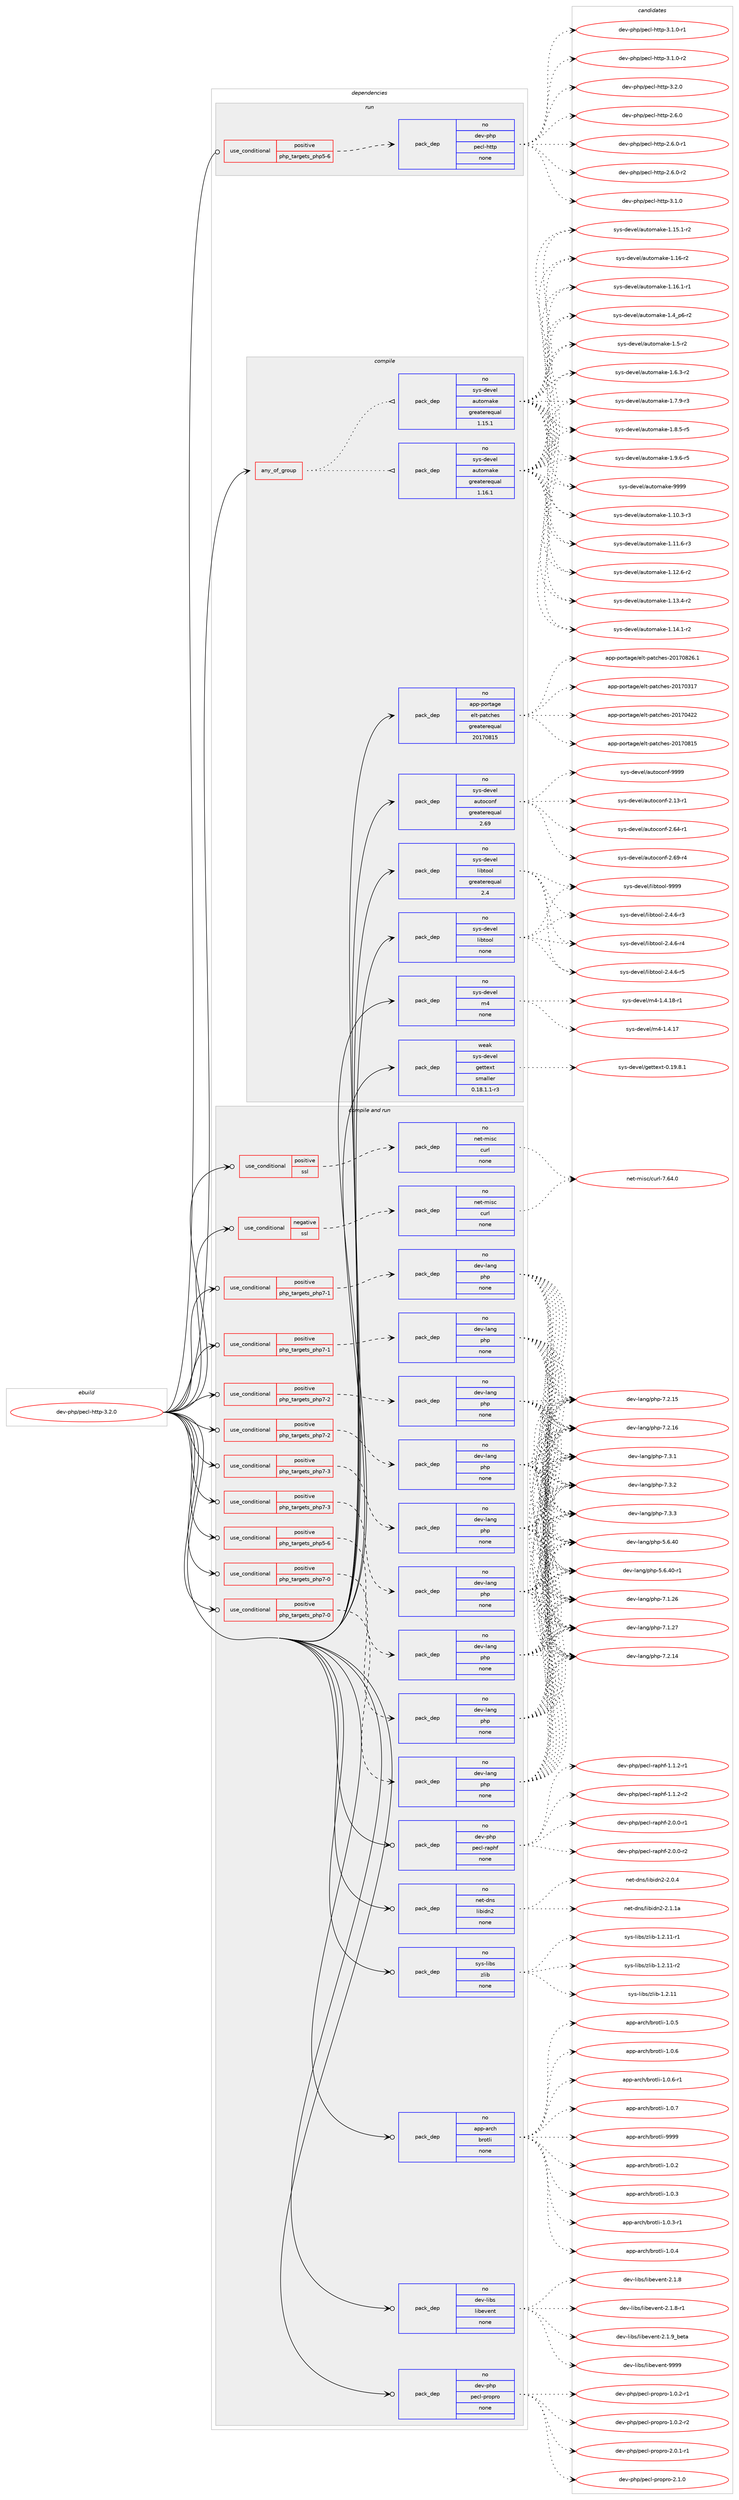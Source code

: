 digraph prolog {

# *************
# Graph options
# *************

newrank=true;
concentrate=true;
compound=true;
graph [rankdir=LR,fontname=Helvetica,fontsize=10,ranksep=1.5];#, ranksep=2.5, nodesep=0.2];
edge  [arrowhead=vee];
node  [fontname=Helvetica,fontsize=10];

# **********
# The ebuild
# **********

subgraph cluster_leftcol {
color=gray;
rank=same;
label=<<i>ebuild</i>>;
id [label="dev-php/pecl-http-3.2.0", color=red, width=4, href="../dev-php/pecl-http-3.2.0.svg"];
}

# ****************
# The dependencies
# ****************

subgraph cluster_midcol {
color=gray;
label=<<i>dependencies</i>>;
subgraph cluster_compile {
fillcolor="#eeeeee";
style=filled;
label=<<i>compile</i>>;
subgraph any22559 {
dependency1393980 [label=<<TABLE BORDER="0" CELLBORDER="1" CELLSPACING="0" CELLPADDING="4"><TR><TD CELLPADDING="10">any_of_group</TD></TR></TABLE>>, shape=none, color=red];subgraph pack1001295 {
dependency1393981 [label=<<TABLE BORDER="0" CELLBORDER="1" CELLSPACING="0" CELLPADDING="4" WIDTH="220"><TR><TD ROWSPAN="6" CELLPADDING="30">pack_dep</TD></TR><TR><TD WIDTH="110">no</TD></TR><TR><TD>sys-devel</TD></TR><TR><TD>automake</TD></TR><TR><TD>greaterequal</TD></TR><TR><TD>1.16.1</TD></TR></TABLE>>, shape=none, color=blue];
}
dependency1393980:e -> dependency1393981:w [weight=20,style="dotted",arrowhead="oinv"];
subgraph pack1001296 {
dependency1393982 [label=<<TABLE BORDER="0" CELLBORDER="1" CELLSPACING="0" CELLPADDING="4" WIDTH="220"><TR><TD ROWSPAN="6" CELLPADDING="30">pack_dep</TD></TR><TR><TD WIDTH="110">no</TD></TR><TR><TD>sys-devel</TD></TR><TR><TD>automake</TD></TR><TR><TD>greaterequal</TD></TR><TR><TD>1.15.1</TD></TR></TABLE>>, shape=none, color=blue];
}
dependency1393980:e -> dependency1393982:w [weight=20,style="dotted",arrowhead="oinv"];
}
id:e -> dependency1393980:w [weight=20,style="solid",arrowhead="vee"];
subgraph pack1001297 {
dependency1393983 [label=<<TABLE BORDER="0" CELLBORDER="1" CELLSPACING="0" CELLPADDING="4" WIDTH="220"><TR><TD ROWSPAN="6" CELLPADDING="30">pack_dep</TD></TR><TR><TD WIDTH="110">no</TD></TR><TR><TD>app-portage</TD></TR><TR><TD>elt-patches</TD></TR><TR><TD>greaterequal</TD></TR><TR><TD>20170815</TD></TR></TABLE>>, shape=none, color=blue];
}
id:e -> dependency1393983:w [weight=20,style="solid",arrowhead="vee"];
subgraph pack1001298 {
dependency1393984 [label=<<TABLE BORDER="0" CELLBORDER="1" CELLSPACING="0" CELLPADDING="4" WIDTH="220"><TR><TD ROWSPAN="6" CELLPADDING="30">pack_dep</TD></TR><TR><TD WIDTH="110">no</TD></TR><TR><TD>sys-devel</TD></TR><TR><TD>autoconf</TD></TR><TR><TD>greaterequal</TD></TR><TR><TD>2.69</TD></TR></TABLE>>, shape=none, color=blue];
}
id:e -> dependency1393984:w [weight=20,style="solid",arrowhead="vee"];
subgraph pack1001299 {
dependency1393985 [label=<<TABLE BORDER="0" CELLBORDER="1" CELLSPACING="0" CELLPADDING="4" WIDTH="220"><TR><TD ROWSPAN="6" CELLPADDING="30">pack_dep</TD></TR><TR><TD WIDTH="110">no</TD></TR><TR><TD>sys-devel</TD></TR><TR><TD>libtool</TD></TR><TR><TD>greaterequal</TD></TR><TR><TD>2.4</TD></TR></TABLE>>, shape=none, color=blue];
}
id:e -> dependency1393985:w [weight=20,style="solid",arrowhead="vee"];
subgraph pack1001300 {
dependency1393986 [label=<<TABLE BORDER="0" CELLBORDER="1" CELLSPACING="0" CELLPADDING="4" WIDTH="220"><TR><TD ROWSPAN="6" CELLPADDING="30">pack_dep</TD></TR><TR><TD WIDTH="110">no</TD></TR><TR><TD>sys-devel</TD></TR><TR><TD>libtool</TD></TR><TR><TD>none</TD></TR><TR><TD></TD></TR></TABLE>>, shape=none, color=blue];
}
id:e -> dependency1393986:w [weight=20,style="solid",arrowhead="vee"];
subgraph pack1001301 {
dependency1393987 [label=<<TABLE BORDER="0" CELLBORDER="1" CELLSPACING="0" CELLPADDING="4" WIDTH="220"><TR><TD ROWSPAN="6" CELLPADDING="30">pack_dep</TD></TR><TR><TD WIDTH="110">no</TD></TR><TR><TD>sys-devel</TD></TR><TR><TD>m4</TD></TR><TR><TD>none</TD></TR><TR><TD></TD></TR></TABLE>>, shape=none, color=blue];
}
id:e -> dependency1393987:w [weight=20,style="solid",arrowhead="vee"];
subgraph pack1001302 {
dependency1393988 [label=<<TABLE BORDER="0" CELLBORDER="1" CELLSPACING="0" CELLPADDING="4" WIDTH="220"><TR><TD ROWSPAN="6" CELLPADDING="30">pack_dep</TD></TR><TR><TD WIDTH="110">weak</TD></TR><TR><TD>sys-devel</TD></TR><TR><TD>gettext</TD></TR><TR><TD>smaller</TD></TR><TR><TD>0.18.1.1-r3</TD></TR></TABLE>>, shape=none, color=blue];
}
id:e -> dependency1393988:w [weight=20,style="solid",arrowhead="vee"];
}
subgraph cluster_compileandrun {
fillcolor="#eeeeee";
style=filled;
label=<<i>compile and run</i>>;
subgraph cond369561 {
dependency1393989 [label=<<TABLE BORDER="0" CELLBORDER="1" CELLSPACING="0" CELLPADDING="4"><TR><TD ROWSPAN="3" CELLPADDING="10">use_conditional</TD></TR><TR><TD>negative</TD></TR><TR><TD>ssl</TD></TR></TABLE>>, shape=none, color=red];
subgraph pack1001303 {
dependency1393990 [label=<<TABLE BORDER="0" CELLBORDER="1" CELLSPACING="0" CELLPADDING="4" WIDTH="220"><TR><TD ROWSPAN="6" CELLPADDING="30">pack_dep</TD></TR><TR><TD WIDTH="110">no</TD></TR><TR><TD>net-misc</TD></TR><TR><TD>curl</TD></TR><TR><TD>none</TD></TR><TR><TD></TD></TR></TABLE>>, shape=none, color=blue];
}
dependency1393989:e -> dependency1393990:w [weight=20,style="dashed",arrowhead="vee"];
}
id:e -> dependency1393989:w [weight=20,style="solid",arrowhead="odotvee"];
subgraph cond369562 {
dependency1393991 [label=<<TABLE BORDER="0" CELLBORDER="1" CELLSPACING="0" CELLPADDING="4"><TR><TD ROWSPAN="3" CELLPADDING="10">use_conditional</TD></TR><TR><TD>positive</TD></TR><TR><TD>php_targets_php5-6</TD></TR></TABLE>>, shape=none, color=red];
subgraph pack1001304 {
dependency1393992 [label=<<TABLE BORDER="0" CELLBORDER="1" CELLSPACING="0" CELLPADDING="4" WIDTH="220"><TR><TD ROWSPAN="6" CELLPADDING="30">pack_dep</TD></TR><TR><TD WIDTH="110">no</TD></TR><TR><TD>dev-lang</TD></TR><TR><TD>php</TD></TR><TR><TD>none</TD></TR><TR><TD></TD></TR></TABLE>>, shape=none, color=blue];
}
dependency1393991:e -> dependency1393992:w [weight=20,style="dashed",arrowhead="vee"];
}
id:e -> dependency1393991:w [weight=20,style="solid",arrowhead="odotvee"];
subgraph cond369563 {
dependency1393993 [label=<<TABLE BORDER="0" CELLBORDER="1" CELLSPACING="0" CELLPADDING="4"><TR><TD ROWSPAN="3" CELLPADDING="10">use_conditional</TD></TR><TR><TD>positive</TD></TR><TR><TD>php_targets_php7-0</TD></TR></TABLE>>, shape=none, color=red];
subgraph pack1001305 {
dependency1393994 [label=<<TABLE BORDER="0" CELLBORDER="1" CELLSPACING="0" CELLPADDING="4" WIDTH="220"><TR><TD ROWSPAN="6" CELLPADDING="30">pack_dep</TD></TR><TR><TD WIDTH="110">no</TD></TR><TR><TD>dev-lang</TD></TR><TR><TD>php</TD></TR><TR><TD>none</TD></TR><TR><TD></TD></TR></TABLE>>, shape=none, color=blue];
}
dependency1393993:e -> dependency1393994:w [weight=20,style="dashed",arrowhead="vee"];
}
id:e -> dependency1393993:w [weight=20,style="solid",arrowhead="odotvee"];
subgraph cond369564 {
dependency1393995 [label=<<TABLE BORDER="0" CELLBORDER="1" CELLSPACING="0" CELLPADDING="4"><TR><TD ROWSPAN="3" CELLPADDING="10">use_conditional</TD></TR><TR><TD>positive</TD></TR><TR><TD>php_targets_php7-0</TD></TR></TABLE>>, shape=none, color=red];
subgraph pack1001306 {
dependency1393996 [label=<<TABLE BORDER="0" CELLBORDER="1" CELLSPACING="0" CELLPADDING="4" WIDTH="220"><TR><TD ROWSPAN="6" CELLPADDING="30">pack_dep</TD></TR><TR><TD WIDTH="110">no</TD></TR><TR><TD>dev-lang</TD></TR><TR><TD>php</TD></TR><TR><TD>none</TD></TR><TR><TD></TD></TR></TABLE>>, shape=none, color=blue];
}
dependency1393995:e -> dependency1393996:w [weight=20,style="dashed",arrowhead="vee"];
}
id:e -> dependency1393995:w [weight=20,style="solid",arrowhead="odotvee"];
subgraph cond369565 {
dependency1393997 [label=<<TABLE BORDER="0" CELLBORDER="1" CELLSPACING="0" CELLPADDING="4"><TR><TD ROWSPAN="3" CELLPADDING="10">use_conditional</TD></TR><TR><TD>positive</TD></TR><TR><TD>php_targets_php7-1</TD></TR></TABLE>>, shape=none, color=red];
subgraph pack1001307 {
dependency1393998 [label=<<TABLE BORDER="0" CELLBORDER="1" CELLSPACING="0" CELLPADDING="4" WIDTH="220"><TR><TD ROWSPAN="6" CELLPADDING="30">pack_dep</TD></TR><TR><TD WIDTH="110">no</TD></TR><TR><TD>dev-lang</TD></TR><TR><TD>php</TD></TR><TR><TD>none</TD></TR><TR><TD></TD></TR></TABLE>>, shape=none, color=blue];
}
dependency1393997:e -> dependency1393998:w [weight=20,style="dashed",arrowhead="vee"];
}
id:e -> dependency1393997:w [weight=20,style="solid",arrowhead="odotvee"];
subgraph cond369566 {
dependency1393999 [label=<<TABLE BORDER="0" CELLBORDER="1" CELLSPACING="0" CELLPADDING="4"><TR><TD ROWSPAN="3" CELLPADDING="10">use_conditional</TD></TR><TR><TD>positive</TD></TR><TR><TD>php_targets_php7-1</TD></TR></TABLE>>, shape=none, color=red];
subgraph pack1001308 {
dependency1394000 [label=<<TABLE BORDER="0" CELLBORDER="1" CELLSPACING="0" CELLPADDING="4" WIDTH="220"><TR><TD ROWSPAN="6" CELLPADDING="30">pack_dep</TD></TR><TR><TD WIDTH="110">no</TD></TR><TR><TD>dev-lang</TD></TR><TR><TD>php</TD></TR><TR><TD>none</TD></TR><TR><TD></TD></TR></TABLE>>, shape=none, color=blue];
}
dependency1393999:e -> dependency1394000:w [weight=20,style="dashed",arrowhead="vee"];
}
id:e -> dependency1393999:w [weight=20,style="solid",arrowhead="odotvee"];
subgraph cond369567 {
dependency1394001 [label=<<TABLE BORDER="0" CELLBORDER="1" CELLSPACING="0" CELLPADDING="4"><TR><TD ROWSPAN="3" CELLPADDING="10">use_conditional</TD></TR><TR><TD>positive</TD></TR><TR><TD>php_targets_php7-2</TD></TR></TABLE>>, shape=none, color=red];
subgraph pack1001309 {
dependency1394002 [label=<<TABLE BORDER="0" CELLBORDER="1" CELLSPACING="0" CELLPADDING="4" WIDTH="220"><TR><TD ROWSPAN="6" CELLPADDING="30">pack_dep</TD></TR><TR><TD WIDTH="110">no</TD></TR><TR><TD>dev-lang</TD></TR><TR><TD>php</TD></TR><TR><TD>none</TD></TR><TR><TD></TD></TR></TABLE>>, shape=none, color=blue];
}
dependency1394001:e -> dependency1394002:w [weight=20,style="dashed",arrowhead="vee"];
}
id:e -> dependency1394001:w [weight=20,style="solid",arrowhead="odotvee"];
subgraph cond369568 {
dependency1394003 [label=<<TABLE BORDER="0" CELLBORDER="1" CELLSPACING="0" CELLPADDING="4"><TR><TD ROWSPAN="3" CELLPADDING="10">use_conditional</TD></TR><TR><TD>positive</TD></TR><TR><TD>php_targets_php7-2</TD></TR></TABLE>>, shape=none, color=red];
subgraph pack1001310 {
dependency1394004 [label=<<TABLE BORDER="0" CELLBORDER="1" CELLSPACING="0" CELLPADDING="4" WIDTH="220"><TR><TD ROWSPAN="6" CELLPADDING="30">pack_dep</TD></TR><TR><TD WIDTH="110">no</TD></TR><TR><TD>dev-lang</TD></TR><TR><TD>php</TD></TR><TR><TD>none</TD></TR><TR><TD></TD></TR></TABLE>>, shape=none, color=blue];
}
dependency1394003:e -> dependency1394004:w [weight=20,style="dashed",arrowhead="vee"];
}
id:e -> dependency1394003:w [weight=20,style="solid",arrowhead="odotvee"];
subgraph cond369569 {
dependency1394005 [label=<<TABLE BORDER="0" CELLBORDER="1" CELLSPACING="0" CELLPADDING="4"><TR><TD ROWSPAN="3" CELLPADDING="10">use_conditional</TD></TR><TR><TD>positive</TD></TR><TR><TD>php_targets_php7-3</TD></TR></TABLE>>, shape=none, color=red];
subgraph pack1001311 {
dependency1394006 [label=<<TABLE BORDER="0" CELLBORDER="1" CELLSPACING="0" CELLPADDING="4" WIDTH="220"><TR><TD ROWSPAN="6" CELLPADDING="30">pack_dep</TD></TR><TR><TD WIDTH="110">no</TD></TR><TR><TD>dev-lang</TD></TR><TR><TD>php</TD></TR><TR><TD>none</TD></TR><TR><TD></TD></TR></TABLE>>, shape=none, color=blue];
}
dependency1394005:e -> dependency1394006:w [weight=20,style="dashed",arrowhead="vee"];
}
id:e -> dependency1394005:w [weight=20,style="solid",arrowhead="odotvee"];
subgraph cond369570 {
dependency1394007 [label=<<TABLE BORDER="0" CELLBORDER="1" CELLSPACING="0" CELLPADDING="4"><TR><TD ROWSPAN="3" CELLPADDING="10">use_conditional</TD></TR><TR><TD>positive</TD></TR><TR><TD>php_targets_php7-3</TD></TR></TABLE>>, shape=none, color=red];
subgraph pack1001312 {
dependency1394008 [label=<<TABLE BORDER="0" CELLBORDER="1" CELLSPACING="0" CELLPADDING="4" WIDTH="220"><TR><TD ROWSPAN="6" CELLPADDING="30">pack_dep</TD></TR><TR><TD WIDTH="110">no</TD></TR><TR><TD>dev-lang</TD></TR><TR><TD>php</TD></TR><TR><TD>none</TD></TR><TR><TD></TD></TR></TABLE>>, shape=none, color=blue];
}
dependency1394007:e -> dependency1394008:w [weight=20,style="dashed",arrowhead="vee"];
}
id:e -> dependency1394007:w [weight=20,style="solid",arrowhead="odotvee"];
subgraph cond369571 {
dependency1394009 [label=<<TABLE BORDER="0" CELLBORDER="1" CELLSPACING="0" CELLPADDING="4"><TR><TD ROWSPAN="3" CELLPADDING="10">use_conditional</TD></TR><TR><TD>positive</TD></TR><TR><TD>ssl</TD></TR></TABLE>>, shape=none, color=red];
subgraph pack1001313 {
dependency1394010 [label=<<TABLE BORDER="0" CELLBORDER="1" CELLSPACING="0" CELLPADDING="4" WIDTH="220"><TR><TD ROWSPAN="6" CELLPADDING="30">pack_dep</TD></TR><TR><TD WIDTH="110">no</TD></TR><TR><TD>net-misc</TD></TR><TR><TD>curl</TD></TR><TR><TD>none</TD></TR><TR><TD></TD></TR></TABLE>>, shape=none, color=blue];
}
dependency1394009:e -> dependency1394010:w [weight=20,style="dashed",arrowhead="vee"];
}
id:e -> dependency1394009:w [weight=20,style="solid",arrowhead="odotvee"];
subgraph pack1001314 {
dependency1394011 [label=<<TABLE BORDER="0" CELLBORDER="1" CELLSPACING="0" CELLPADDING="4" WIDTH="220"><TR><TD ROWSPAN="6" CELLPADDING="30">pack_dep</TD></TR><TR><TD WIDTH="110">no</TD></TR><TR><TD>app-arch</TD></TR><TR><TD>brotli</TD></TR><TR><TD>none</TD></TR><TR><TD></TD></TR></TABLE>>, shape=none, color=blue];
}
id:e -> dependency1394011:w [weight=20,style="solid",arrowhead="odotvee"];
subgraph pack1001315 {
dependency1394012 [label=<<TABLE BORDER="0" CELLBORDER="1" CELLSPACING="0" CELLPADDING="4" WIDTH="220"><TR><TD ROWSPAN="6" CELLPADDING="30">pack_dep</TD></TR><TR><TD WIDTH="110">no</TD></TR><TR><TD>dev-libs</TD></TR><TR><TD>libevent</TD></TR><TR><TD>none</TD></TR><TR><TD></TD></TR></TABLE>>, shape=none, color=blue];
}
id:e -> dependency1394012:w [weight=20,style="solid",arrowhead="odotvee"];
subgraph pack1001316 {
dependency1394013 [label=<<TABLE BORDER="0" CELLBORDER="1" CELLSPACING="0" CELLPADDING="4" WIDTH="220"><TR><TD ROWSPAN="6" CELLPADDING="30">pack_dep</TD></TR><TR><TD WIDTH="110">no</TD></TR><TR><TD>dev-php</TD></TR><TR><TD>pecl-propro</TD></TR><TR><TD>none</TD></TR><TR><TD></TD></TR></TABLE>>, shape=none, color=blue];
}
id:e -> dependency1394013:w [weight=20,style="solid",arrowhead="odotvee"];
subgraph pack1001317 {
dependency1394014 [label=<<TABLE BORDER="0" CELLBORDER="1" CELLSPACING="0" CELLPADDING="4" WIDTH="220"><TR><TD ROWSPAN="6" CELLPADDING="30">pack_dep</TD></TR><TR><TD WIDTH="110">no</TD></TR><TR><TD>dev-php</TD></TR><TR><TD>pecl-raphf</TD></TR><TR><TD>none</TD></TR><TR><TD></TD></TR></TABLE>>, shape=none, color=blue];
}
id:e -> dependency1394014:w [weight=20,style="solid",arrowhead="odotvee"];
subgraph pack1001318 {
dependency1394015 [label=<<TABLE BORDER="0" CELLBORDER="1" CELLSPACING="0" CELLPADDING="4" WIDTH="220"><TR><TD ROWSPAN="6" CELLPADDING="30">pack_dep</TD></TR><TR><TD WIDTH="110">no</TD></TR><TR><TD>net-dns</TD></TR><TR><TD>libidn2</TD></TR><TR><TD>none</TD></TR><TR><TD></TD></TR></TABLE>>, shape=none, color=blue];
}
id:e -> dependency1394015:w [weight=20,style="solid",arrowhead="odotvee"];
subgraph pack1001319 {
dependency1394016 [label=<<TABLE BORDER="0" CELLBORDER="1" CELLSPACING="0" CELLPADDING="4" WIDTH="220"><TR><TD ROWSPAN="6" CELLPADDING="30">pack_dep</TD></TR><TR><TD WIDTH="110">no</TD></TR><TR><TD>sys-libs</TD></TR><TR><TD>zlib</TD></TR><TR><TD>none</TD></TR><TR><TD></TD></TR></TABLE>>, shape=none, color=blue];
}
id:e -> dependency1394016:w [weight=20,style="solid",arrowhead="odotvee"];
}
subgraph cluster_run {
fillcolor="#eeeeee";
style=filled;
label=<<i>run</i>>;
subgraph cond369572 {
dependency1394017 [label=<<TABLE BORDER="0" CELLBORDER="1" CELLSPACING="0" CELLPADDING="4"><TR><TD ROWSPAN="3" CELLPADDING="10">use_conditional</TD></TR><TR><TD>positive</TD></TR><TR><TD>php_targets_php5-6</TD></TR></TABLE>>, shape=none, color=red];
subgraph pack1001320 {
dependency1394018 [label=<<TABLE BORDER="0" CELLBORDER="1" CELLSPACING="0" CELLPADDING="4" WIDTH="220"><TR><TD ROWSPAN="6" CELLPADDING="30">pack_dep</TD></TR><TR><TD WIDTH="110">no</TD></TR><TR><TD>dev-php</TD></TR><TR><TD>pecl-http</TD></TR><TR><TD>none</TD></TR><TR><TD></TD></TR></TABLE>>, shape=none, color=blue];
}
dependency1394017:e -> dependency1394018:w [weight=20,style="dashed",arrowhead="vee"];
}
id:e -> dependency1394017:w [weight=20,style="solid",arrowhead="odot"];
}
}

# **************
# The candidates
# **************

subgraph cluster_choices {
rank=same;
color=gray;
label=<<i>candidates</i>>;

subgraph choice1001295 {
color=black;
nodesep=1;
choice11512111545100101118101108479711711611110997107101454946494846514511451 [label="sys-devel/automake-1.10.3-r3", color=red, width=4,href="../sys-devel/automake-1.10.3-r3.svg"];
choice11512111545100101118101108479711711611110997107101454946494946544511451 [label="sys-devel/automake-1.11.6-r3", color=red, width=4,href="../sys-devel/automake-1.11.6-r3.svg"];
choice11512111545100101118101108479711711611110997107101454946495046544511450 [label="sys-devel/automake-1.12.6-r2", color=red, width=4,href="../sys-devel/automake-1.12.6-r2.svg"];
choice11512111545100101118101108479711711611110997107101454946495146524511450 [label="sys-devel/automake-1.13.4-r2", color=red, width=4,href="../sys-devel/automake-1.13.4-r2.svg"];
choice11512111545100101118101108479711711611110997107101454946495246494511450 [label="sys-devel/automake-1.14.1-r2", color=red, width=4,href="../sys-devel/automake-1.14.1-r2.svg"];
choice11512111545100101118101108479711711611110997107101454946495346494511450 [label="sys-devel/automake-1.15.1-r2", color=red, width=4,href="../sys-devel/automake-1.15.1-r2.svg"];
choice1151211154510010111810110847971171161111099710710145494649544511450 [label="sys-devel/automake-1.16-r2", color=red, width=4,href="../sys-devel/automake-1.16-r2.svg"];
choice11512111545100101118101108479711711611110997107101454946495446494511449 [label="sys-devel/automake-1.16.1-r1", color=red, width=4,href="../sys-devel/automake-1.16.1-r1.svg"];
choice115121115451001011181011084797117116111109971071014549465295112544511450 [label="sys-devel/automake-1.4_p6-r2", color=red, width=4,href="../sys-devel/automake-1.4_p6-r2.svg"];
choice11512111545100101118101108479711711611110997107101454946534511450 [label="sys-devel/automake-1.5-r2", color=red, width=4,href="../sys-devel/automake-1.5-r2.svg"];
choice115121115451001011181011084797117116111109971071014549465446514511450 [label="sys-devel/automake-1.6.3-r2", color=red, width=4,href="../sys-devel/automake-1.6.3-r2.svg"];
choice115121115451001011181011084797117116111109971071014549465546574511451 [label="sys-devel/automake-1.7.9-r3", color=red, width=4,href="../sys-devel/automake-1.7.9-r3.svg"];
choice115121115451001011181011084797117116111109971071014549465646534511453 [label="sys-devel/automake-1.8.5-r5", color=red, width=4,href="../sys-devel/automake-1.8.5-r5.svg"];
choice115121115451001011181011084797117116111109971071014549465746544511453 [label="sys-devel/automake-1.9.6-r5", color=red, width=4,href="../sys-devel/automake-1.9.6-r5.svg"];
choice115121115451001011181011084797117116111109971071014557575757 [label="sys-devel/automake-9999", color=red, width=4,href="../sys-devel/automake-9999.svg"];
dependency1393981:e -> choice11512111545100101118101108479711711611110997107101454946494846514511451:w [style=dotted,weight="100"];
dependency1393981:e -> choice11512111545100101118101108479711711611110997107101454946494946544511451:w [style=dotted,weight="100"];
dependency1393981:e -> choice11512111545100101118101108479711711611110997107101454946495046544511450:w [style=dotted,weight="100"];
dependency1393981:e -> choice11512111545100101118101108479711711611110997107101454946495146524511450:w [style=dotted,weight="100"];
dependency1393981:e -> choice11512111545100101118101108479711711611110997107101454946495246494511450:w [style=dotted,weight="100"];
dependency1393981:e -> choice11512111545100101118101108479711711611110997107101454946495346494511450:w [style=dotted,weight="100"];
dependency1393981:e -> choice1151211154510010111810110847971171161111099710710145494649544511450:w [style=dotted,weight="100"];
dependency1393981:e -> choice11512111545100101118101108479711711611110997107101454946495446494511449:w [style=dotted,weight="100"];
dependency1393981:e -> choice115121115451001011181011084797117116111109971071014549465295112544511450:w [style=dotted,weight="100"];
dependency1393981:e -> choice11512111545100101118101108479711711611110997107101454946534511450:w [style=dotted,weight="100"];
dependency1393981:e -> choice115121115451001011181011084797117116111109971071014549465446514511450:w [style=dotted,weight="100"];
dependency1393981:e -> choice115121115451001011181011084797117116111109971071014549465546574511451:w [style=dotted,weight="100"];
dependency1393981:e -> choice115121115451001011181011084797117116111109971071014549465646534511453:w [style=dotted,weight="100"];
dependency1393981:e -> choice115121115451001011181011084797117116111109971071014549465746544511453:w [style=dotted,weight="100"];
dependency1393981:e -> choice115121115451001011181011084797117116111109971071014557575757:w [style=dotted,weight="100"];
}
subgraph choice1001296 {
color=black;
nodesep=1;
choice11512111545100101118101108479711711611110997107101454946494846514511451 [label="sys-devel/automake-1.10.3-r3", color=red, width=4,href="../sys-devel/automake-1.10.3-r3.svg"];
choice11512111545100101118101108479711711611110997107101454946494946544511451 [label="sys-devel/automake-1.11.6-r3", color=red, width=4,href="../sys-devel/automake-1.11.6-r3.svg"];
choice11512111545100101118101108479711711611110997107101454946495046544511450 [label="sys-devel/automake-1.12.6-r2", color=red, width=4,href="../sys-devel/automake-1.12.6-r2.svg"];
choice11512111545100101118101108479711711611110997107101454946495146524511450 [label="sys-devel/automake-1.13.4-r2", color=red, width=4,href="../sys-devel/automake-1.13.4-r2.svg"];
choice11512111545100101118101108479711711611110997107101454946495246494511450 [label="sys-devel/automake-1.14.1-r2", color=red, width=4,href="../sys-devel/automake-1.14.1-r2.svg"];
choice11512111545100101118101108479711711611110997107101454946495346494511450 [label="sys-devel/automake-1.15.1-r2", color=red, width=4,href="../sys-devel/automake-1.15.1-r2.svg"];
choice1151211154510010111810110847971171161111099710710145494649544511450 [label="sys-devel/automake-1.16-r2", color=red, width=4,href="../sys-devel/automake-1.16-r2.svg"];
choice11512111545100101118101108479711711611110997107101454946495446494511449 [label="sys-devel/automake-1.16.1-r1", color=red, width=4,href="../sys-devel/automake-1.16.1-r1.svg"];
choice115121115451001011181011084797117116111109971071014549465295112544511450 [label="sys-devel/automake-1.4_p6-r2", color=red, width=4,href="../sys-devel/automake-1.4_p6-r2.svg"];
choice11512111545100101118101108479711711611110997107101454946534511450 [label="sys-devel/automake-1.5-r2", color=red, width=4,href="../sys-devel/automake-1.5-r2.svg"];
choice115121115451001011181011084797117116111109971071014549465446514511450 [label="sys-devel/automake-1.6.3-r2", color=red, width=4,href="../sys-devel/automake-1.6.3-r2.svg"];
choice115121115451001011181011084797117116111109971071014549465546574511451 [label="sys-devel/automake-1.7.9-r3", color=red, width=4,href="../sys-devel/automake-1.7.9-r3.svg"];
choice115121115451001011181011084797117116111109971071014549465646534511453 [label="sys-devel/automake-1.8.5-r5", color=red, width=4,href="../sys-devel/automake-1.8.5-r5.svg"];
choice115121115451001011181011084797117116111109971071014549465746544511453 [label="sys-devel/automake-1.9.6-r5", color=red, width=4,href="../sys-devel/automake-1.9.6-r5.svg"];
choice115121115451001011181011084797117116111109971071014557575757 [label="sys-devel/automake-9999", color=red, width=4,href="../sys-devel/automake-9999.svg"];
dependency1393982:e -> choice11512111545100101118101108479711711611110997107101454946494846514511451:w [style=dotted,weight="100"];
dependency1393982:e -> choice11512111545100101118101108479711711611110997107101454946494946544511451:w [style=dotted,weight="100"];
dependency1393982:e -> choice11512111545100101118101108479711711611110997107101454946495046544511450:w [style=dotted,weight="100"];
dependency1393982:e -> choice11512111545100101118101108479711711611110997107101454946495146524511450:w [style=dotted,weight="100"];
dependency1393982:e -> choice11512111545100101118101108479711711611110997107101454946495246494511450:w [style=dotted,weight="100"];
dependency1393982:e -> choice11512111545100101118101108479711711611110997107101454946495346494511450:w [style=dotted,weight="100"];
dependency1393982:e -> choice1151211154510010111810110847971171161111099710710145494649544511450:w [style=dotted,weight="100"];
dependency1393982:e -> choice11512111545100101118101108479711711611110997107101454946495446494511449:w [style=dotted,weight="100"];
dependency1393982:e -> choice115121115451001011181011084797117116111109971071014549465295112544511450:w [style=dotted,weight="100"];
dependency1393982:e -> choice11512111545100101118101108479711711611110997107101454946534511450:w [style=dotted,weight="100"];
dependency1393982:e -> choice115121115451001011181011084797117116111109971071014549465446514511450:w [style=dotted,weight="100"];
dependency1393982:e -> choice115121115451001011181011084797117116111109971071014549465546574511451:w [style=dotted,weight="100"];
dependency1393982:e -> choice115121115451001011181011084797117116111109971071014549465646534511453:w [style=dotted,weight="100"];
dependency1393982:e -> choice115121115451001011181011084797117116111109971071014549465746544511453:w [style=dotted,weight="100"];
dependency1393982:e -> choice115121115451001011181011084797117116111109971071014557575757:w [style=dotted,weight="100"];
}
subgraph choice1001297 {
color=black;
nodesep=1;
choice97112112451121111141169710310147101108116451129711699104101115455048495548514955 [label="app-portage/elt-patches-20170317", color=red, width=4,href="../app-portage/elt-patches-20170317.svg"];
choice97112112451121111141169710310147101108116451129711699104101115455048495548525050 [label="app-portage/elt-patches-20170422", color=red, width=4,href="../app-portage/elt-patches-20170422.svg"];
choice97112112451121111141169710310147101108116451129711699104101115455048495548564953 [label="app-portage/elt-patches-20170815", color=red, width=4,href="../app-portage/elt-patches-20170815.svg"];
choice971121124511211111411697103101471011081164511297116991041011154550484955485650544649 [label="app-portage/elt-patches-20170826.1", color=red, width=4,href="../app-portage/elt-patches-20170826.1.svg"];
dependency1393983:e -> choice97112112451121111141169710310147101108116451129711699104101115455048495548514955:w [style=dotted,weight="100"];
dependency1393983:e -> choice97112112451121111141169710310147101108116451129711699104101115455048495548525050:w [style=dotted,weight="100"];
dependency1393983:e -> choice97112112451121111141169710310147101108116451129711699104101115455048495548564953:w [style=dotted,weight="100"];
dependency1393983:e -> choice971121124511211111411697103101471011081164511297116991041011154550484955485650544649:w [style=dotted,weight="100"];
}
subgraph choice1001298 {
color=black;
nodesep=1;
choice1151211154510010111810110847971171161119911111010245504649514511449 [label="sys-devel/autoconf-2.13-r1", color=red, width=4,href="../sys-devel/autoconf-2.13-r1.svg"];
choice1151211154510010111810110847971171161119911111010245504654524511449 [label="sys-devel/autoconf-2.64-r1", color=red, width=4,href="../sys-devel/autoconf-2.64-r1.svg"];
choice1151211154510010111810110847971171161119911111010245504654574511452 [label="sys-devel/autoconf-2.69-r4", color=red, width=4,href="../sys-devel/autoconf-2.69-r4.svg"];
choice115121115451001011181011084797117116111991111101024557575757 [label="sys-devel/autoconf-9999", color=red, width=4,href="../sys-devel/autoconf-9999.svg"];
dependency1393984:e -> choice1151211154510010111810110847971171161119911111010245504649514511449:w [style=dotted,weight="100"];
dependency1393984:e -> choice1151211154510010111810110847971171161119911111010245504654524511449:w [style=dotted,weight="100"];
dependency1393984:e -> choice1151211154510010111810110847971171161119911111010245504654574511452:w [style=dotted,weight="100"];
dependency1393984:e -> choice115121115451001011181011084797117116111991111101024557575757:w [style=dotted,weight="100"];
}
subgraph choice1001299 {
color=black;
nodesep=1;
choice1151211154510010111810110847108105981161111111084550465246544511451 [label="sys-devel/libtool-2.4.6-r3", color=red, width=4,href="../sys-devel/libtool-2.4.6-r3.svg"];
choice1151211154510010111810110847108105981161111111084550465246544511452 [label="sys-devel/libtool-2.4.6-r4", color=red, width=4,href="../sys-devel/libtool-2.4.6-r4.svg"];
choice1151211154510010111810110847108105981161111111084550465246544511453 [label="sys-devel/libtool-2.4.6-r5", color=red, width=4,href="../sys-devel/libtool-2.4.6-r5.svg"];
choice1151211154510010111810110847108105981161111111084557575757 [label="sys-devel/libtool-9999", color=red, width=4,href="../sys-devel/libtool-9999.svg"];
dependency1393985:e -> choice1151211154510010111810110847108105981161111111084550465246544511451:w [style=dotted,weight="100"];
dependency1393985:e -> choice1151211154510010111810110847108105981161111111084550465246544511452:w [style=dotted,weight="100"];
dependency1393985:e -> choice1151211154510010111810110847108105981161111111084550465246544511453:w [style=dotted,weight="100"];
dependency1393985:e -> choice1151211154510010111810110847108105981161111111084557575757:w [style=dotted,weight="100"];
}
subgraph choice1001300 {
color=black;
nodesep=1;
choice1151211154510010111810110847108105981161111111084550465246544511451 [label="sys-devel/libtool-2.4.6-r3", color=red, width=4,href="../sys-devel/libtool-2.4.6-r3.svg"];
choice1151211154510010111810110847108105981161111111084550465246544511452 [label="sys-devel/libtool-2.4.6-r4", color=red, width=4,href="../sys-devel/libtool-2.4.6-r4.svg"];
choice1151211154510010111810110847108105981161111111084550465246544511453 [label="sys-devel/libtool-2.4.6-r5", color=red, width=4,href="../sys-devel/libtool-2.4.6-r5.svg"];
choice1151211154510010111810110847108105981161111111084557575757 [label="sys-devel/libtool-9999", color=red, width=4,href="../sys-devel/libtool-9999.svg"];
dependency1393986:e -> choice1151211154510010111810110847108105981161111111084550465246544511451:w [style=dotted,weight="100"];
dependency1393986:e -> choice1151211154510010111810110847108105981161111111084550465246544511452:w [style=dotted,weight="100"];
dependency1393986:e -> choice1151211154510010111810110847108105981161111111084550465246544511453:w [style=dotted,weight="100"];
dependency1393986:e -> choice1151211154510010111810110847108105981161111111084557575757:w [style=dotted,weight="100"];
}
subgraph choice1001301 {
color=black;
nodesep=1;
choice11512111545100101118101108471095245494652464955 [label="sys-devel/m4-1.4.17", color=red, width=4,href="../sys-devel/m4-1.4.17.svg"];
choice115121115451001011181011084710952454946524649564511449 [label="sys-devel/m4-1.4.18-r1", color=red, width=4,href="../sys-devel/m4-1.4.18-r1.svg"];
dependency1393987:e -> choice11512111545100101118101108471095245494652464955:w [style=dotted,weight="100"];
dependency1393987:e -> choice115121115451001011181011084710952454946524649564511449:w [style=dotted,weight="100"];
}
subgraph choice1001302 {
color=black;
nodesep=1;
choice1151211154510010111810110847103101116116101120116454846495746564649 [label="sys-devel/gettext-0.19.8.1", color=red, width=4,href="../sys-devel/gettext-0.19.8.1.svg"];
dependency1393988:e -> choice1151211154510010111810110847103101116116101120116454846495746564649:w [style=dotted,weight="100"];
}
subgraph choice1001303 {
color=black;
nodesep=1;
choice1101011164510910511599479911711410845554654524648 [label="net-misc/curl-7.64.0", color=red, width=4,href="../net-misc/curl-7.64.0.svg"];
dependency1393990:e -> choice1101011164510910511599479911711410845554654524648:w [style=dotted,weight="100"];
}
subgraph choice1001304 {
color=black;
nodesep=1;
choice10010111845108971101034711210411245534654465248 [label="dev-lang/php-5.6.40", color=red, width=4,href="../dev-lang/php-5.6.40.svg"];
choice100101118451089711010347112104112455346544652484511449 [label="dev-lang/php-5.6.40-r1", color=red, width=4,href="../dev-lang/php-5.6.40-r1.svg"];
choice10010111845108971101034711210411245554649465054 [label="dev-lang/php-7.1.26", color=red, width=4,href="../dev-lang/php-7.1.26.svg"];
choice10010111845108971101034711210411245554649465055 [label="dev-lang/php-7.1.27", color=red, width=4,href="../dev-lang/php-7.1.27.svg"];
choice10010111845108971101034711210411245554650464952 [label="dev-lang/php-7.2.14", color=red, width=4,href="../dev-lang/php-7.2.14.svg"];
choice10010111845108971101034711210411245554650464953 [label="dev-lang/php-7.2.15", color=red, width=4,href="../dev-lang/php-7.2.15.svg"];
choice10010111845108971101034711210411245554650464954 [label="dev-lang/php-7.2.16", color=red, width=4,href="../dev-lang/php-7.2.16.svg"];
choice100101118451089711010347112104112455546514649 [label="dev-lang/php-7.3.1", color=red, width=4,href="../dev-lang/php-7.3.1.svg"];
choice100101118451089711010347112104112455546514650 [label="dev-lang/php-7.3.2", color=red, width=4,href="../dev-lang/php-7.3.2.svg"];
choice100101118451089711010347112104112455546514651 [label="dev-lang/php-7.3.3", color=red, width=4,href="../dev-lang/php-7.3.3.svg"];
dependency1393992:e -> choice10010111845108971101034711210411245534654465248:w [style=dotted,weight="100"];
dependency1393992:e -> choice100101118451089711010347112104112455346544652484511449:w [style=dotted,weight="100"];
dependency1393992:e -> choice10010111845108971101034711210411245554649465054:w [style=dotted,weight="100"];
dependency1393992:e -> choice10010111845108971101034711210411245554649465055:w [style=dotted,weight="100"];
dependency1393992:e -> choice10010111845108971101034711210411245554650464952:w [style=dotted,weight="100"];
dependency1393992:e -> choice10010111845108971101034711210411245554650464953:w [style=dotted,weight="100"];
dependency1393992:e -> choice10010111845108971101034711210411245554650464954:w [style=dotted,weight="100"];
dependency1393992:e -> choice100101118451089711010347112104112455546514649:w [style=dotted,weight="100"];
dependency1393992:e -> choice100101118451089711010347112104112455546514650:w [style=dotted,weight="100"];
dependency1393992:e -> choice100101118451089711010347112104112455546514651:w [style=dotted,weight="100"];
}
subgraph choice1001305 {
color=black;
nodesep=1;
choice10010111845108971101034711210411245534654465248 [label="dev-lang/php-5.6.40", color=red, width=4,href="../dev-lang/php-5.6.40.svg"];
choice100101118451089711010347112104112455346544652484511449 [label="dev-lang/php-5.6.40-r1", color=red, width=4,href="../dev-lang/php-5.6.40-r1.svg"];
choice10010111845108971101034711210411245554649465054 [label="dev-lang/php-7.1.26", color=red, width=4,href="../dev-lang/php-7.1.26.svg"];
choice10010111845108971101034711210411245554649465055 [label="dev-lang/php-7.1.27", color=red, width=4,href="../dev-lang/php-7.1.27.svg"];
choice10010111845108971101034711210411245554650464952 [label="dev-lang/php-7.2.14", color=red, width=4,href="../dev-lang/php-7.2.14.svg"];
choice10010111845108971101034711210411245554650464953 [label="dev-lang/php-7.2.15", color=red, width=4,href="../dev-lang/php-7.2.15.svg"];
choice10010111845108971101034711210411245554650464954 [label="dev-lang/php-7.2.16", color=red, width=4,href="../dev-lang/php-7.2.16.svg"];
choice100101118451089711010347112104112455546514649 [label="dev-lang/php-7.3.1", color=red, width=4,href="../dev-lang/php-7.3.1.svg"];
choice100101118451089711010347112104112455546514650 [label="dev-lang/php-7.3.2", color=red, width=4,href="../dev-lang/php-7.3.2.svg"];
choice100101118451089711010347112104112455546514651 [label="dev-lang/php-7.3.3", color=red, width=4,href="../dev-lang/php-7.3.3.svg"];
dependency1393994:e -> choice10010111845108971101034711210411245534654465248:w [style=dotted,weight="100"];
dependency1393994:e -> choice100101118451089711010347112104112455346544652484511449:w [style=dotted,weight="100"];
dependency1393994:e -> choice10010111845108971101034711210411245554649465054:w [style=dotted,weight="100"];
dependency1393994:e -> choice10010111845108971101034711210411245554649465055:w [style=dotted,weight="100"];
dependency1393994:e -> choice10010111845108971101034711210411245554650464952:w [style=dotted,weight="100"];
dependency1393994:e -> choice10010111845108971101034711210411245554650464953:w [style=dotted,weight="100"];
dependency1393994:e -> choice10010111845108971101034711210411245554650464954:w [style=dotted,weight="100"];
dependency1393994:e -> choice100101118451089711010347112104112455546514649:w [style=dotted,weight="100"];
dependency1393994:e -> choice100101118451089711010347112104112455546514650:w [style=dotted,weight="100"];
dependency1393994:e -> choice100101118451089711010347112104112455546514651:w [style=dotted,weight="100"];
}
subgraph choice1001306 {
color=black;
nodesep=1;
choice10010111845108971101034711210411245534654465248 [label="dev-lang/php-5.6.40", color=red, width=4,href="../dev-lang/php-5.6.40.svg"];
choice100101118451089711010347112104112455346544652484511449 [label="dev-lang/php-5.6.40-r1", color=red, width=4,href="../dev-lang/php-5.6.40-r1.svg"];
choice10010111845108971101034711210411245554649465054 [label="dev-lang/php-7.1.26", color=red, width=4,href="../dev-lang/php-7.1.26.svg"];
choice10010111845108971101034711210411245554649465055 [label="dev-lang/php-7.1.27", color=red, width=4,href="../dev-lang/php-7.1.27.svg"];
choice10010111845108971101034711210411245554650464952 [label="dev-lang/php-7.2.14", color=red, width=4,href="../dev-lang/php-7.2.14.svg"];
choice10010111845108971101034711210411245554650464953 [label="dev-lang/php-7.2.15", color=red, width=4,href="../dev-lang/php-7.2.15.svg"];
choice10010111845108971101034711210411245554650464954 [label="dev-lang/php-7.2.16", color=red, width=4,href="../dev-lang/php-7.2.16.svg"];
choice100101118451089711010347112104112455546514649 [label="dev-lang/php-7.3.1", color=red, width=4,href="../dev-lang/php-7.3.1.svg"];
choice100101118451089711010347112104112455546514650 [label="dev-lang/php-7.3.2", color=red, width=4,href="../dev-lang/php-7.3.2.svg"];
choice100101118451089711010347112104112455546514651 [label="dev-lang/php-7.3.3", color=red, width=4,href="../dev-lang/php-7.3.3.svg"];
dependency1393996:e -> choice10010111845108971101034711210411245534654465248:w [style=dotted,weight="100"];
dependency1393996:e -> choice100101118451089711010347112104112455346544652484511449:w [style=dotted,weight="100"];
dependency1393996:e -> choice10010111845108971101034711210411245554649465054:w [style=dotted,weight="100"];
dependency1393996:e -> choice10010111845108971101034711210411245554649465055:w [style=dotted,weight="100"];
dependency1393996:e -> choice10010111845108971101034711210411245554650464952:w [style=dotted,weight="100"];
dependency1393996:e -> choice10010111845108971101034711210411245554650464953:w [style=dotted,weight="100"];
dependency1393996:e -> choice10010111845108971101034711210411245554650464954:w [style=dotted,weight="100"];
dependency1393996:e -> choice100101118451089711010347112104112455546514649:w [style=dotted,weight="100"];
dependency1393996:e -> choice100101118451089711010347112104112455546514650:w [style=dotted,weight="100"];
dependency1393996:e -> choice100101118451089711010347112104112455546514651:w [style=dotted,weight="100"];
}
subgraph choice1001307 {
color=black;
nodesep=1;
choice10010111845108971101034711210411245534654465248 [label="dev-lang/php-5.6.40", color=red, width=4,href="../dev-lang/php-5.6.40.svg"];
choice100101118451089711010347112104112455346544652484511449 [label="dev-lang/php-5.6.40-r1", color=red, width=4,href="../dev-lang/php-5.6.40-r1.svg"];
choice10010111845108971101034711210411245554649465054 [label="dev-lang/php-7.1.26", color=red, width=4,href="../dev-lang/php-7.1.26.svg"];
choice10010111845108971101034711210411245554649465055 [label="dev-lang/php-7.1.27", color=red, width=4,href="../dev-lang/php-7.1.27.svg"];
choice10010111845108971101034711210411245554650464952 [label="dev-lang/php-7.2.14", color=red, width=4,href="../dev-lang/php-7.2.14.svg"];
choice10010111845108971101034711210411245554650464953 [label="dev-lang/php-7.2.15", color=red, width=4,href="../dev-lang/php-7.2.15.svg"];
choice10010111845108971101034711210411245554650464954 [label="dev-lang/php-7.2.16", color=red, width=4,href="../dev-lang/php-7.2.16.svg"];
choice100101118451089711010347112104112455546514649 [label="dev-lang/php-7.3.1", color=red, width=4,href="../dev-lang/php-7.3.1.svg"];
choice100101118451089711010347112104112455546514650 [label="dev-lang/php-7.3.2", color=red, width=4,href="../dev-lang/php-7.3.2.svg"];
choice100101118451089711010347112104112455546514651 [label="dev-lang/php-7.3.3", color=red, width=4,href="../dev-lang/php-7.3.3.svg"];
dependency1393998:e -> choice10010111845108971101034711210411245534654465248:w [style=dotted,weight="100"];
dependency1393998:e -> choice100101118451089711010347112104112455346544652484511449:w [style=dotted,weight="100"];
dependency1393998:e -> choice10010111845108971101034711210411245554649465054:w [style=dotted,weight="100"];
dependency1393998:e -> choice10010111845108971101034711210411245554649465055:w [style=dotted,weight="100"];
dependency1393998:e -> choice10010111845108971101034711210411245554650464952:w [style=dotted,weight="100"];
dependency1393998:e -> choice10010111845108971101034711210411245554650464953:w [style=dotted,weight="100"];
dependency1393998:e -> choice10010111845108971101034711210411245554650464954:w [style=dotted,weight="100"];
dependency1393998:e -> choice100101118451089711010347112104112455546514649:w [style=dotted,weight="100"];
dependency1393998:e -> choice100101118451089711010347112104112455546514650:w [style=dotted,weight="100"];
dependency1393998:e -> choice100101118451089711010347112104112455546514651:w [style=dotted,weight="100"];
}
subgraph choice1001308 {
color=black;
nodesep=1;
choice10010111845108971101034711210411245534654465248 [label="dev-lang/php-5.6.40", color=red, width=4,href="../dev-lang/php-5.6.40.svg"];
choice100101118451089711010347112104112455346544652484511449 [label="dev-lang/php-5.6.40-r1", color=red, width=4,href="../dev-lang/php-5.6.40-r1.svg"];
choice10010111845108971101034711210411245554649465054 [label="dev-lang/php-7.1.26", color=red, width=4,href="../dev-lang/php-7.1.26.svg"];
choice10010111845108971101034711210411245554649465055 [label="dev-lang/php-7.1.27", color=red, width=4,href="../dev-lang/php-7.1.27.svg"];
choice10010111845108971101034711210411245554650464952 [label="dev-lang/php-7.2.14", color=red, width=4,href="../dev-lang/php-7.2.14.svg"];
choice10010111845108971101034711210411245554650464953 [label="dev-lang/php-7.2.15", color=red, width=4,href="../dev-lang/php-7.2.15.svg"];
choice10010111845108971101034711210411245554650464954 [label="dev-lang/php-7.2.16", color=red, width=4,href="../dev-lang/php-7.2.16.svg"];
choice100101118451089711010347112104112455546514649 [label="dev-lang/php-7.3.1", color=red, width=4,href="../dev-lang/php-7.3.1.svg"];
choice100101118451089711010347112104112455546514650 [label="dev-lang/php-7.3.2", color=red, width=4,href="../dev-lang/php-7.3.2.svg"];
choice100101118451089711010347112104112455546514651 [label="dev-lang/php-7.3.3", color=red, width=4,href="../dev-lang/php-7.3.3.svg"];
dependency1394000:e -> choice10010111845108971101034711210411245534654465248:w [style=dotted,weight="100"];
dependency1394000:e -> choice100101118451089711010347112104112455346544652484511449:w [style=dotted,weight="100"];
dependency1394000:e -> choice10010111845108971101034711210411245554649465054:w [style=dotted,weight="100"];
dependency1394000:e -> choice10010111845108971101034711210411245554649465055:w [style=dotted,weight="100"];
dependency1394000:e -> choice10010111845108971101034711210411245554650464952:w [style=dotted,weight="100"];
dependency1394000:e -> choice10010111845108971101034711210411245554650464953:w [style=dotted,weight="100"];
dependency1394000:e -> choice10010111845108971101034711210411245554650464954:w [style=dotted,weight="100"];
dependency1394000:e -> choice100101118451089711010347112104112455546514649:w [style=dotted,weight="100"];
dependency1394000:e -> choice100101118451089711010347112104112455546514650:w [style=dotted,weight="100"];
dependency1394000:e -> choice100101118451089711010347112104112455546514651:w [style=dotted,weight="100"];
}
subgraph choice1001309 {
color=black;
nodesep=1;
choice10010111845108971101034711210411245534654465248 [label="dev-lang/php-5.6.40", color=red, width=4,href="../dev-lang/php-5.6.40.svg"];
choice100101118451089711010347112104112455346544652484511449 [label="dev-lang/php-5.6.40-r1", color=red, width=4,href="../dev-lang/php-5.6.40-r1.svg"];
choice10010111845108971101034711210411245554649465054 [label="dev-lang/php-7.1.26", color=red, width=4,href="../dev-lang/php-7.1.26.svg"];
choice10010111845108971101034711210411245554649465055 [label="dev-lang/php-7.1.27", color=red, width=4,href="../dev-lang/php-7.1.27.svg"];
choice10010111845108971101034711210411245554650464952 [label="dev-lang/php-7.2.14", color=red, width=4,href="../dev-lang/php-7.2.14.svg"];
choice10010111845108971101034711210411245554650464953 [label="dev-lang/php-7.2.15", color=red, width=4,href="../dev-lang/php-7.2.15.svg"];
choice10010111845108971101034711210411245554650464954 [label="dev-lang/php-7.2.16", color=red, width=4,href="../dev-lang/php-7.2.16.svg"];
choice100101118451089711010347112104112455546514649 [label="dev-lang/php-7.3.1", color=red, width=4,href="../dev-lang/php-7.3.1.svg"];
choice100101118451089711010347112104112455546514650 [label="dev-lang/php-7.3.2", color=red, width=4,href="../dev-lang/php-7.3.2.svg"];
choice100101118451089711010347112104112455546514651 [label="dev-lang/php-7.3.3", color=red, width=4,href="../dev-lang/php-7.3.3.svg"];
dependency1394002:e -> choice10010111845108971101034711210411245534654465248:w [style=dotted,weight="100"];
dependency1394002:e -> choice100101118451089711010347112104112455346544652484511449:w [style=dotted,weight="100"];
dependency1394002:e -> choice10010111845108971101034711210411245554649465054:w [style=dotted,weight="100"];
dependency1394002:e -> choice10010111845108971101034711210411245554649465055:w [style=dotted,weight="100"];
dependency1394002:e -> choice10010111845108971101034711210411245554650464952:w [style=dotted,weight="100"];
dependency1394002:e -> choice10010111845108971101034711210411245554650464953:w [style=dotted,weight="100"];
dependency1394002:e -> choice10010111845108971101034711210411245554650464954:w [style=dotted,weight="100"];
dependency1394002:e -> choice100101118451089711010347112104112455546514649:w [style=dotted,weight="100"];
dependency1394002:e -> choice100101118451089711010347112104112455546514650:w [style=dotted,weight="100"];
dependency1394002:e -> choice100101118451089711010347112104112455546514651:w [style=dotted,weight="100"];
}
subgraph choice1001310 {
color=black;
nodesep=1;
choice10010111845108971101034711210411245534654465248 [label="dev-lang/php-5.6.40", color=red, width=4,href="../dev-lang/php-5.6.40.svg"];
choice100101118451089711010347112104112455346544652484511449 [label="dev-lang/php-5.6.40-r1", color=red, width=4,href="../dev-lang/php-5.6.40-r1.svg"];
choice10010111845108971101034711210411245554649465054 [label="dev-lang/php-7.1.26", color=red, width=4,href="../dev-lang/php-7.1.26.svg"];
choice10010111845108971101034711210411245554649465055 [label="dev-lang/php-7.1.27", color=red, width=4,href="../dev-lang/php-7.1.27.svg"];
choice10010111845108971101034711210411245554650464952 [label="dev-lang/php-7.2.14", color=red, width=4,href="../dev-lang/php-7.2.14.svg"];
choice10010111845108971101034711210411245554650464953 [label="dev-lang/php-7.2.15", color=red, width=4,href="../dev-lang/php-7.2.15.svg"];
choice10010111845108971101034711210411245554650464954 [label="dev-lang/php-7.2.16", color=red, width=4,href="../dev-lang/php-7.2.16.svg"];
choice100101118451089711010347112104112455546514649 [label="dev-lang/php-7.3.1", color=red, width=4,href="../dev-lang/php-7.3.1.svg"];
choice100101118451089711010347112104112455546514650 [label="dev-lang/php-7.3.2", color=red, width=4,href="../dev-lang/php-7.3.2.svg"];
choice100101118451089711010347112104112455546514651 [label="dev-lang/php-7.3.3", color=red, width=4,href="../dev-lang/php-7.3.3.svg"];
dependency1394004:e -> choice10010111845108971101034711210411245534654465248:w [style=dotted,weight="100"];
dependency1394004:e -> choice100101118451089711010347112104112455346544652484511449:w [style=dotted,weight="100"];
dependency1394004:e -> choice10010111845108971101034711210411245554649465054:w [style=dotted,weight="100"];
dependency1394004:e -> choice10010111845108971101034711210411245554649465055:w [style=dotted,weight="100"];
dependency1394004:e -> choice10010111845108971101034711210411245554650464952:w [style=dotted,weight="100"];
dependency1394004:e -> choice10010111845108971101034711210411245554650464953:w [style=dotted,weight="100"];
dependency1394004:e -> choice10010111845108971101034711210411245554650464954:w [style=dotted,weight="100"];
dependency1394004:e -> choice100101118451089711010347112104112455546514649:w [style=dotted,weight="100"];
dependency1394004:e -> choice100101118451089711010347112104112455546514650:w [style=dotted,weight="100"];
dependency1394004:e -> choice100101118451089711010347112104112455546514651:w [style=dotted,weight="100"];
}
subgraph choice1001311 {
color=black;
nodesep=1;
choice10010111845108971101034711210411245534654465248 [label="dev-lang/php-5.6.40", color=red, width=4,href="../dev-lang/php-5.6.40.svg"];
choice100101118451089711010347112104112455346544652484511449 [label="dev-lang/php-5.6.40-r1", color=red, width=4,href="../dev-lang/php-5.6.40-r1.svg"];
choice10010111845108971101034711210411245554649465054 [label="dev-lang/php-7.1.26", color=red, width=4,href="../dev-lang/php-7.1.26.svg"];
choice10010111845108971101034711210411245554649465055 [label="dev-lang/php-7.1.27", color=red, width=4,href="../dev-lang/php-7.1.27.svg"];
choice10010111845108971101034711210411245554650464952 [label="dev-lang/php-7.2.14", color=red, width=4,href="../dev-lang/php-7.2.14.svg"];
choice10010111845108971101034711210411245554650464953 [label="dev-lang/php-7.2.15", color=red, width=4,href="../dev-lang/php-7.2.15.svg"];
choice10010111845108971101034711210411245554650464954 [label="dev-lang/php-7.2.16", color=red, width=4,href="../dev-lang/php-7.2.16.svg"];
choice100101118451089711010347112104112455546514649 [label="dev-lang/php-7.3.1", color=red, width=4,href="../dev-lang/php-7.3.1.svg"];
choice100101118451089711010347112104112455546514650 [label="dev-lang/php-7.3.2", color=red, width=4,href="../dev-lang/php-7.3.2.svg"];
choice100101118451089711010347112104112455546514651 [label="dev-lang/php-7.3.3", color=red, width=4,href="../dev-lang/php-7.3.3.svg"];
dependency1394006:e -> choice10010111845108971101034711210411245534654465248:w [style=dotted,weight="100"];
dependency1394006:e -> choice100101118451089711010347112104112455346544652484511449:w [style=dotted,weight="100"];
dependency1394006:e -> choice10010111845108971101034711210411245554649465054:w [style=dotted,weight="100"];
dependency1394006:e -> choice10010111845108971101034711210411245554649465055:w [style=dotted,weight="100"];
dependency1394006:e -> choice10010111845108971101034711210411245554650464952:w [style=dotted,weight="100"];
dependency1394006:e -> choice10010111845108971101034711210411245554650464953:w [style=dotted,weight="100"];
dependency1394006:e -> choice10010111845108971101034711210411245554650464954:w [style=dotted,weight="100"];
dependency1394006:e -> choice100101118451089711010347112104112455546514649:w [style=dotted,weight="100"];
dependency1394006:e -> choice100101118451089711010347112104112455546514650:w [style=dotted,weight="100"];
dependency1394006:e -> choice100101118451089711010347112104112455546514651:w [style=dotted,weight="100"];
}
subgraph choice1001312 {
color=black;
nodesep=1;
choice10010111845108971101034711210411245534654465248 [label="dev-lang/php-5.6.40", color=red, width=4,href="../dev-lang/php-5.6.40.svg"];
choice100101118451089711010347112104112455346544652484511449 [label="dev-lang/php-5.6.40-r1", color=red, width=4,href="../dev-lang/php-5.6.40-r1.svg"];
choice10010111845108971101034711210411245554649465054 [label="dev-lang/php-7.1.26", color=red, width=4,href="../dev-lang/php-7.1.26.svg"];
choice10010111845108971101034711210411245554649465055 [label="dev-lang/php-7.1.27", color=red, width=4,href="../dev-lang/php-7.1.27.svg"];
choice10010111845108971101034711210411245554650464952 [label="dev-lang/php-7.2.14", color=red, width=4,href="../dev-lang/php-7.2.14.svg"];
choice10010111845108971101034711210411245554650464953 [label="dev-lang/php-7.2.15", color=red, width=4,href="../dev-lang/php-7.2.15.svg"];
choice10010111845108971101034711210411245554650464954 [label="dev-lang/php-7.2.16", color=red, width=4,href="../dev-lang/php-7.2.16.svg"];
choice100101118451089711010347112104112455546514649 [label="dev-lang/php-7.3.1", color=red, width=4,href="../dev-lang/php-7.3.1.svg"];
choice100101118451089711010347112104112455546514650 [label="dev-lang/php-7.3.2", color=red, width=4,href="../dev-lang/php-7.3.2.svg"];
choice100101118451089711010347112104112455546514651 [label="dev-lang/php-7.3.3", color=red, width=4,href="../dev-lang/php-7.3.3.svg"];
dependency1394008:e -> choice10010111845108971101034711210411245534654465248:w [style=dotted,weight="100"];
dependency1394008:e -> choice100101118451089711010347112104112455346544652484511449:w [style=dotted,weight="100"];
dependency1394008:e -> choice10010111845108971101034711210411245554649465054:w [style=dotted,weight="100"];
dependency1394008:e -> choice10010111845108971101034711210411245554649465055:w [style=dotted,weight="100"];
dependency1394008:e -> choice10010111845108971101034711210411245554650464952:w [style=dotted,weight="100"];
dependency1394008:e -> choice10010111845108971101034711210411245554650464953:w [style=dotted,weight="100"];
dependency1394008:e -> choice10010111845108971101034711210411245554650464954:w [style=dotted,weight="100"];
dependency1394008:e -> choice100101118451089711010347112104112455546514649:w [style=dotted,weight="100"];
dependency1394008:e -> choice100101118451089711010347112104112455546514650:w [style=dotted,weight="100"];
dependency1394008:e -> choice100101118451089711010347112104112455546514651:w [style=dotted,weight="100"];
}
subgraph choice1001313 {
color=black;
nodesep=1;
choice1101011164510910511599479911711410845554654524648 [label="net-misc/curl-7.64.0", color=red, width=4,href="../net-misc/curl-7.64.0.svg"];
dependency1394010:e -> choice1101011164510910511599479911711410845554654524648:w [style=dotted,weight="100"];
}
subgraph choice1001314 {
color=black;
nodesep=1;
choice971121124597114991044798114111116108105454946484650 [label="app-arch/brotli-1.0.2", color=red, width=4,href="../app-arch/brotli-1.0.2.svg"];
choice971121124597114991044798114111116108105454946484651 [label="app-arch/brotli-1.0.3", color=red, width=4,href="../app-arch/brotli-1.0.3.svg"];
choice9711211245971149910447981141111161081054549464846514511449 [label="app-arch/brotli-1.0.3-r1", color=red, width=4,href="../app-arch/brotli-1.0.3-r1.svg"];
choice971121124597114991044798114111116108105454946484652 [label="app-arch/brotli-1.0.4", color=red, width=4,href="../app-arch/brotli-1.0.4.svg"];
choice971121124597114991044798114111116108105454946484653 [label="app-arch/brotli-1.0.5", color=red, width=4,href="../app-arch/brotli-1.0.5.svg"];
choice971121124597114991044798114111116108105454946484654 [label="app-arch/brotli-1.0.6", color=red, width=4,href="../app-arch/brotli-1.0.6.svg"];
choice9711211245971149910447981141111161081054549464846544511449 [label="app-arch/brotli-1.0.6-r1", color=red, width=4,href="../app-arch/brotli-1.0.6-r1.svg"];
choice971121124597114991044798114111116108105454946484655 [label="app-arch/brotli-1.0.7", color=red, width=4,href="../app-arch/brotli-1.0.7.svg"];
choice9711211245971149910447981141111161081054557575757 [label="app-arch/brotli-9999", color=red, width=4,href="../app-arch/brotli-9999.svg"];
dependency1394011:e -> choice971121124597114991044798114111116108105454946484650:w [style=dotted,weight="100"];
dependency1394011:e -> choice971121124597114991044798114111116108105454946484651:w [style=dotted,weight="100"];
dependency1394011:e -> choice9711211245971149910447981141111161081054549464846514511449:w [style=dotted,weight="100"];
dependency1394011:e -> choice971121124597114991044798114111116108105454946484652:w [style=dotted,weight="100"];
dependency1394011:e -> choice971121124597114991044798114111116108105454946484653:w [style=dotted,weight="100"];
dependency1394011:e -> choice971121124597114991044798114111116108105454946484654:w [style=dotted,weight="100"];
dependency1394011:e -> choice9711211245971149910447981141111161081054549464846544511449:w [style=dotted,weight="100"];
dependency1394011:e -> choice971121124597114991044798114111116108105454946484655:w [style=dotted,weight="100"];
dependency1394011:e -> choice9711211245971149910447981141111161081054557575757:w [style=dotted,weight="100"];
}
subgraph choice1001315 {
color=black;
nodesep=1;
choice10010111845108105981154710810598101118101110116455046494656 [label="dev-libs/libevent-2.1.8", color=red, width=4,href="../dev-libs/libevent-2.1.8.svg"];
choice100101118451081059811547108105981011181011101164550464946564511449 [label="dev-libs/libevent-2.1.8-r1", color=red, width=4,href="../dev-libs/libevent-2.1.8-r1.svg"];
choice10010111845108105981154710810598101118101110116455046494657959810111697 [label="dev-libs/libevent-2.1.9_beta", color=red, width=4,href="../dev-libs/libevent-2.1.9_beta.svg"];
choice100101118451081059811547108105981011181011101164557575757 [label="dev-libs/libevent-9999", color=red, width=4,href="../dev-libs/libevent-9999.svg"];
dependency1394012:e -> choice10010111845108105981154710810598101118101110116455046494656:w [style=dotted,weight="100"];
dependency1394012:e -> choice100101118451081059811547108105981011181011101164550464946564511449:w [style=dotted,weight="100"];
dependency1394012:e -> choice10010111845108105981154710810598101118101110116455046494657959810111697:w [style=dotted,weight="100"];
dependency1394012:e -> choice100101118451081059811547108105981011181011101164557575757:w [style=dotted,weight="100"];
}
subgraph choice1001316 {
color=black;
nodesep=1;
choice100101118451121041124711210199108451121141111121141114549464846504511449 [label="dev-php/pecl-propro-1.0.2-r1", color=red, width=4,href="../dev-php/pecl-propro-1.0.2-r1.svg"];
choice100101118451121041124711210199108451121141111121141114549464846504511450 [label="dev-php/pecl-propro-1.0.2-r2", color=red, width=4,href="../dev-php/pecl-propro-1.0.2-r2.svg"];
choice100101118451121041124711210199108451121141111121141114550464846494511449 [label="dev-php/pecl-propro-2.0.1-r1", color=red, width=4,href="../dev-php/pecl-propro-2.0.1-r1.svg"];
choice10010111845112104112471121019910845112114111112114111455046494648 [label="dev-php/pecl-propro-2.1.0", color=red, width=4,href="../dev-php/pecl-propro-2.1.0.svg"];
dependency1394013:e -> choice100101118451121041124711210199108451121141111121141114549464846504511449:w [style=dotted,weight="100"];
dependency1394013:e -> choice100101118451121041124711210199108451121141111121141114549464846504511450:w [style=dotted,weight="100"];
dependency1394013:e -> choice100101118451121041124711210199108451121141111121141114550464846494511449:w [style=dotted,weight="100"];
dependency1394013:e -> choice10010111845112104112471121019910845112114111112114111455046494648:w [style=dotted,weight="100"];
}
subgraph choice1001317 {
color=black;
nodesep=1;
choice10010111845112104112471121019910845114971121041024549464946504511449 [label="dev-php/pecl-raphf-1.1.2-r1", color=red, width=4,href="../dev-php/pecl-raphf-1.1.2-r1.svg"];
choice10010111845112104112471121019910845114971121041024549464946504511450 [label="dev-php/pecl-raphf-1.1.2-r2", color=red, width=4,href="../dev-php/pecl-raphf-1.1.2-r2.svg"];
choice10010111845112104112471121019910845114971121041024550464846484511449 [label="dev-php/pecl-raphf-2.0.0-r1", color=red, width=4,href="../dev-php/pecl-raphf-2.0.0-r1.svg"];
choice10010111845112104112471121019910845114971121041024550464846484511450 [label="dev-php/pecl-raphf-2.0.0-r2", color=red, width=4,href="../dev-php/pecl-raphf-2.0.0-r2.svg"];
dependency1394014:e -> choice10010111845112104112471121019910845114971121041024549464946504511449:w [style=dotted,weight="100"];
dependency1394014:e -> choice10010111845112104112471121019910845114971121041024549464946504511450:w [style=dotted,weight="100"];
dependency1394014:e -> choice10010111845112104112471121019910845114971121041024550464846484511449:w [style=dotted,weight="100"];
dependency1394014:e -> choice10010111845112104112471121019910845114971121041024550464846484511450:w [style=dotted,weight="100"];
}
subgraph choice1001318 {
color=black;
nodesep=1;
choice11010111645100110115471081059810510011050455046484652 [label="net-dns/libidn2-2.0.4", color=red, width=4,href="../net-dns/libidn2-2.0.4.svg"];
choice1101011164510011011547108105981051001105045504649464997 [label="net-dns/libidn2-2.1.1a", color=red, width=4,href="../net-dns/libidn2-2.1.1a.svg"];
dependency1394015:e -> choice11010111645100110115471081059810510011050455046484652:w [style=dotted,weight="100"];
dependency1394015:e -> choice1101011164510011011547108105981051001105045504649464997:w [style=dotted,weight="100"];
}
subgraph choice1001319 {
color=black;
nodesep=1;
choice1151211154510810598115471221081059845494650464949 [label="sys-libs/zlib-1.2.11", color=red, width=4,href="../sys-libs/zlib-1.2.11.svg"];
choice11512111545108105981154712210810598454946504649494511449 [label="sys-libs/zlib-1.2.11-r1", color=red, width=4,href="../sys-libs/zlib-1.2.11-r1.svg"];
choice11512111545108105981154712210810598454946504649494511450 [label="sys-libs/zlib-1.2.11-r2", color=red, width=4,href="../sys-libs/zlib-1.2.11-r2.svg"];
dependency1394016:e -> choice1151211154510810598115471221081059845494650464949:w [style=dotted,weight="100"];
dependency1394016:e -> choice11512111545108105981154712210810598454946504649494511449:w [style=dotted,weight="100"];
dependency1394016:e -> choice11512111545108105981154712210810598454946504649494511450:w [style=dotted,weight="100"];
}
subgraph choice1001320 {
color=black;
nodesep=1;
choice10010111845112104112471121019910845104116116112455046544648 [label="dev-php/pecl-http-2.6.0", color=red, width=4,href="../dev-php/pecl-http-2.6.0.svg"];
choice100101118451121041124711210199108451041161161124550465446484511449 [label="dev-php/pecl-http-2.6.0-r1", color=red, width=4,href="../dev-php/pecl-http-2.6.0-r1.svg"];
choice100101118451121041124711210199108451041161161124550465446484511450 [label="dev-php/pecl-http-2.6.0-r2", color=red, width=4,href="../dev-php/pecl-http-2.6.0-r2.svg"];
choice10010111845112104112471121019910845104116116112455146494648 [label="dev-php/pecl-http-3.1.0", color=red, width=4,href="../dev-php/pecl-http-3.1.0.svg"];
choice100101118451121041124711210199108451041161161124551464946484511449 [label="dev-php/pecl-http-3.1.0-r1", color=red, width=4,href="../dev-php/pecl-http-3.1.0-r1.svg"];
choice100101118451121041124711210199108451041161161124551464946484511450 [label="dev-php/pecl-http-3.1.0-r2", color=red, width=4,href="../dev-php/pecl-http-3.1.0-r2.svg"];
choice10010111845112104112471121019910845104116116112455146504648 [label="dev-php/pecl-http-3.2.0", color=red, width=4,href="../dev-php/pecl-http-3.2.0.svg"];
dependency1394018:e -> choice10010111845112104112471121019910845104116116112455046544648:w [style=dotted,weight="100"];
dependency1394018:e -> choice100101118451121041124711210199108451041161161124550465446484511449:w [style=dotted,weight="100"];
dependency1394018:e -> choice100101118451121041124711210199108451041161161124550465446484511450:w [style=dotted,weight="100"];
dependency1394018:e -> choice10010111845112104112471121019910845104116116112455146494648:w [style=dotted,weight="100"];
dependency1394018:e -> choice100101118451121041124711210199108451041161161124551464946484511449:w [style=dotted,weight="100"];
dependency1394018:e -> choice100101118451121041124711210199108451041161161124551464946484511450:w [style=dotted,weight="100"];
dependency1394018:e -> choice10010111845112104112471121019910845104116116112455146504648:w [style=dotted,weight="100"];
}
}

}
